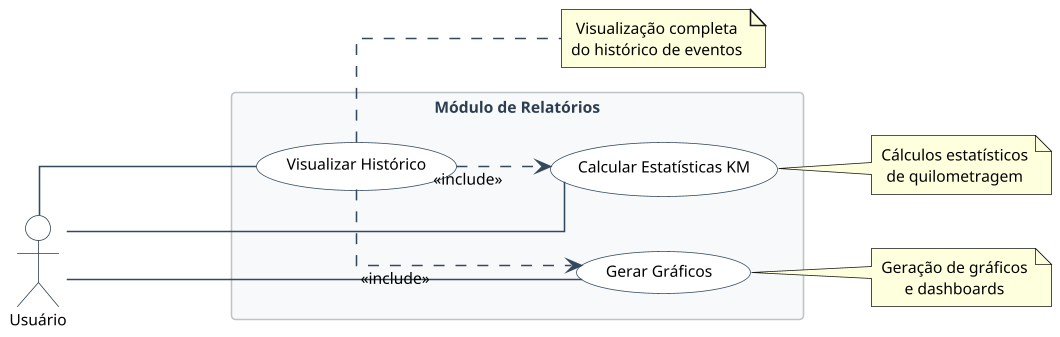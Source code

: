 @startuml dash_module

left to right direction

skinparam {
    usecaseFontSize 12
    usecaseFontName "Segoe UI"
    usecaseBackgroundColor #FFFFFF
    usecaseBorderColor #34495E
    actorBackgroundColor #FFFFFF
    actorBorderColor #2C3E50
    actorFontName "Segoe UI"
    actorFontSize 12
    arrowColor #34495E
    rectangleBackgroundColor #F8F9FA
    rectangleBorderColor #BDC3C7
    rectangleFontColor #2C3E50
    rectangleFontName "Segoe UI"
    rectangleFontSize 13
    defaultTextAlignment center
    wrapWidth 200
    dpi 150
    shadowing false
    linetype ortho
    defaultFontName "Segoe UI"
    defaultFontSize 10
}

actor "Usuário" as User #FFFFFF

rectangle "Módulo de Relatórios" #F8F9FA {
    (Visualizar Histórico) as UC12
    (Calcular Estatísticas KM) as UC13
    (Gerar Gráficos) as UC14
}

User --- UC12
User --- UC13
User --- UC14

UC12 ..> UC13 : <<include>>
UC12 ..> UC14 : <<include>>

note right of UC12 : Visualização completa\ndo histórico de eventos
note right of UC13 : Cálculos estatísticos\nde quilometragem
note right of UC14 : Geração de gráficos\ne dashboards

@enduml